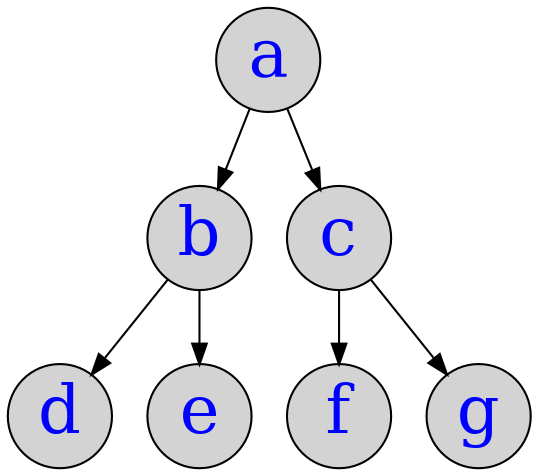digraph G {
  // { 
    node [margin=0 fontcolor=blue fontsize=32 width=0.5 shape=circle style=filled]
    // b [fillcolor=yellow fixedsize=true label="a very long label"]
    // d [fixedsize=shape label="an even longer label"]
  // }
  a -> {b c}
  // b -> {c d}
  b -> {d e}
  c -> {f g}
}